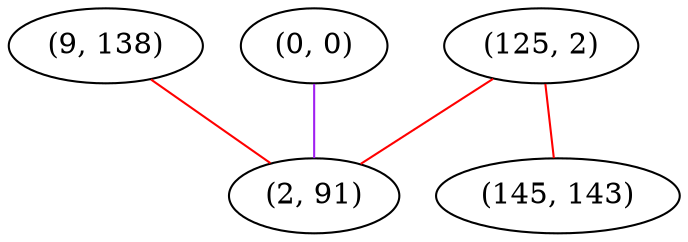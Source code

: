 graph "" {
"(9, 138)";
"(125, 2)";
"(0, 0)";
"(2, 91)";
"(145, 143)";
"(9, 138)" -- "(2, 91)"  [color=red, key=0, weight=1];
"(125, 2)" -- "(2, 91)"  [color=red, key=0, weight=1];
"(125, 2)" -- "(145, 143)"  [color=red, key=0, weight=1];
"(0, 0)" -- "(2, 91)"  [color=purple, key=0, weight=4];
}
